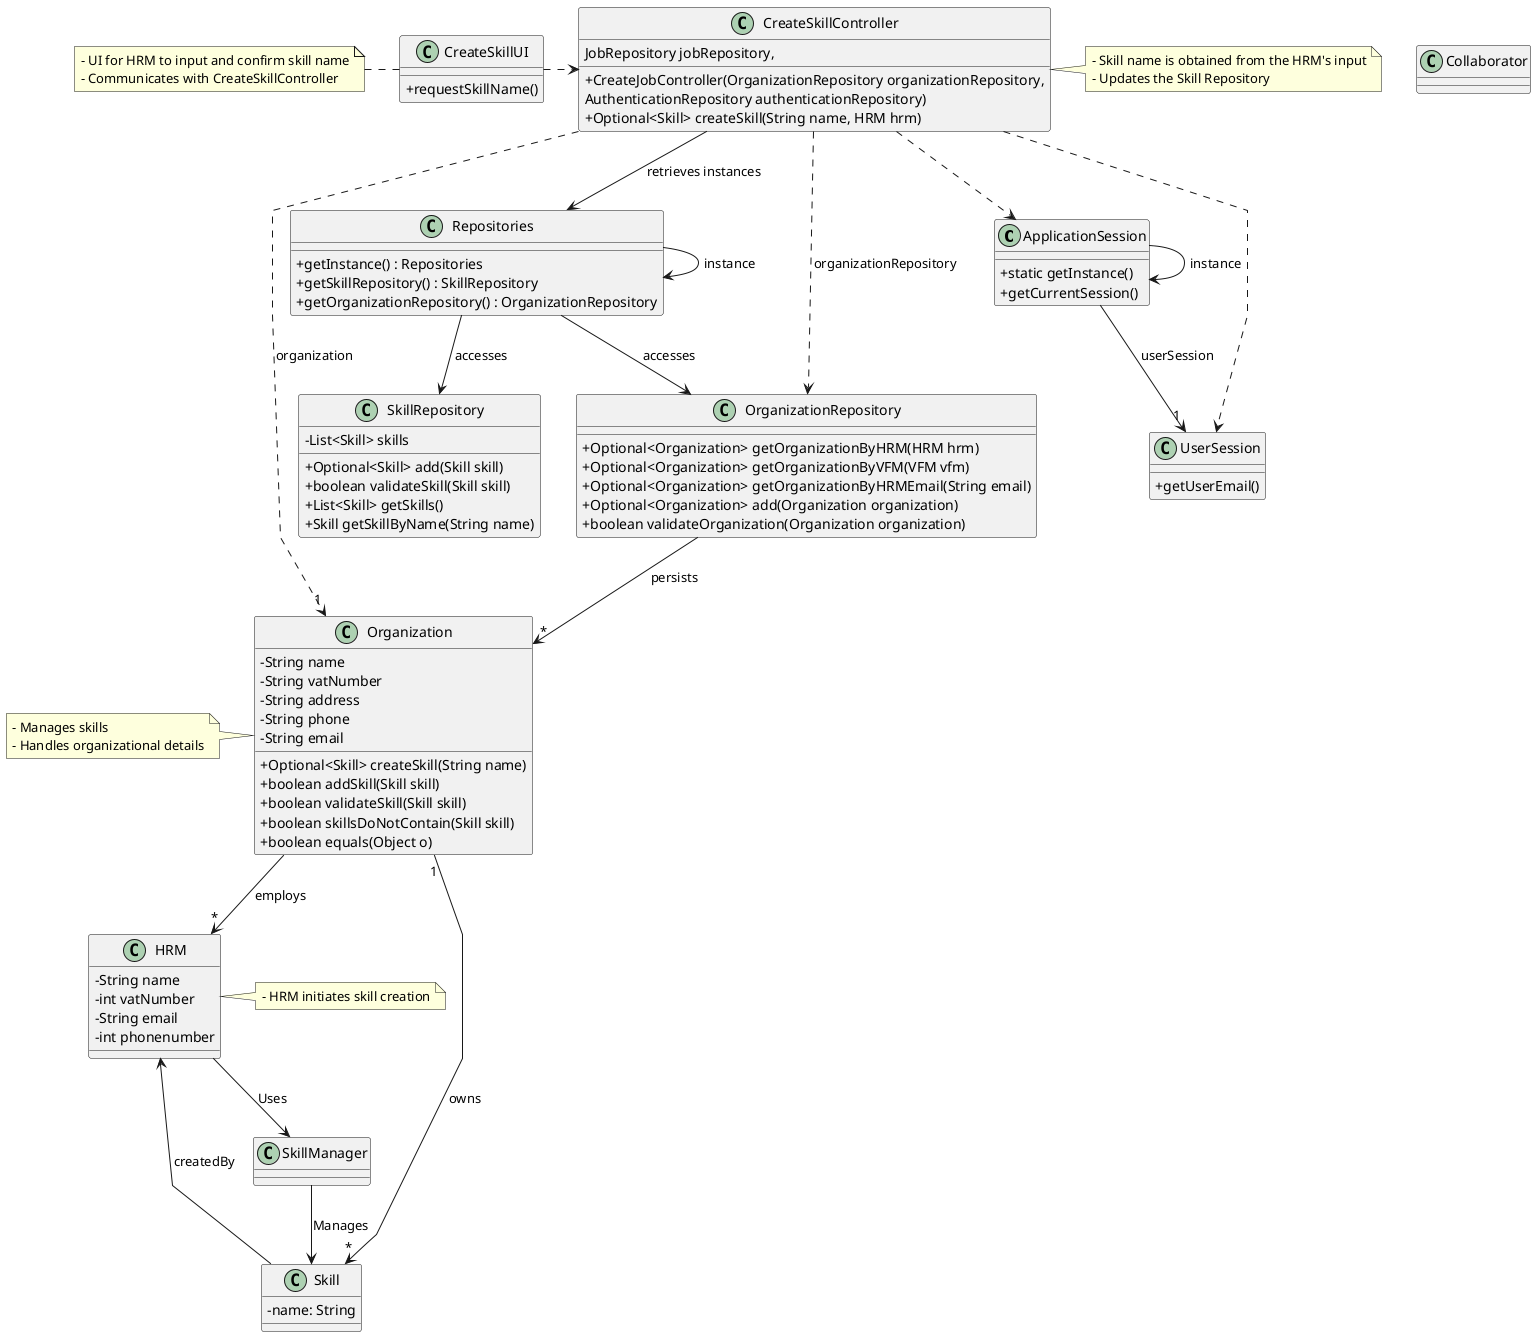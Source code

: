 @startuml
'skinparam monochrome true
skinparam packageStyle rectangle
skinparam shadowing false
skinparam linetype polyline
'skinparam linetype orto

skinparam classAttributeIconSize 0

'left to right direction

class ApplicationSession
{
    + static getInstance()
    + getCurrentSession()
}

class UserSession
{
    + getUserEmail()
}

class Collaborator

class Skill {
    - name: String
}

class SkillRepository {
  - List<Skill> skills
  + Optional<Skill> add(Skill skill)
  + boolean validateSkill(Skill skill)
  + List<Skill> getSkills()
  + Skill getSkillByName(String name)
}

class Organization {
  - String name
  - String vatNumber
  - String address
  - String phone
  - String email
  + Optional<Skill> createSkill(String name)
  + boolean addSkill(Skill skill)
  + boolean validateSkill(Skill skill)
  + boolean skillsDoNotContain(Skill skill)
  + boolean equals(Object o)
}

class OrganizationRepository {
  + Optional<Organization> getOrganizationByHRM(HRM hrm)
  + Optional<Organization> getOrganizationByVFM(VFM vfm)
  + Optional<Organization> getOrganizationByHRMEmail(String email)
  + Optional<Organization> add(Organization organization)
  + boolean validateOrganization(Organization organization)
}

class Repositories {
  + getInstance() : Repositories
  + getSkillRepository() : SkillRepository
  + getOrganizationRepository() : OrganizationRepository
}

class CreateSkillController {
  + CreateJobController(OrganizationRepository organizationRepository,
                                   JobRepository jobRepository,
                                   AuthenticationRepository authenticationRepository)
  + Optional<Skill> createSkill(String name, HRM hrm)
}

class CreateSkillUI {
  + requestSkillName()
}

class HRM {
   - String name
   - int vatNumber
   - String email
   - int phonenumber
}

SkillManager --> Skill: Manages
HRM --> SkillManager: Uses

note right of CreateSkillController
  - Skill name is obtained from the HRM's input
  - Updates the Skill Repository
end note

note right of HRM
  - HRM initiates skill creation
end note

note left of CreateSkillUI
  - UI for HRM to input and confirm skill name
  - Communicates with CreateSkillController
end note

note left of Organization
  - Manages skills
  - Handles organizational details
end note

Repositories -> Repositories : instance
ApplicationSession -> ApplicationSession : instance

CreateSkillUI .> CreateSkillController

CreateSkillController -down-> Repositories : retrieves instances

Repositories -down-> SkillRepository : accesses
Repositories -down-> OrganizationRepository : accesses

CreateSkillController ..> OrganizationRepository : organizationRepository

OrganizationRepository --> "*" Organization : persists
ApplicationSession --> "1" UserSession : userSession

CreateSkillController ..> "1" Organization : organization
CreateSkillController ..> ApplicationSession
CreateSkillController ..> UserSession
Organization "1" --> "*" Skill : owns
Skill --> HRM : createdBy

Organization --> "*" HRM : employs

@enduml